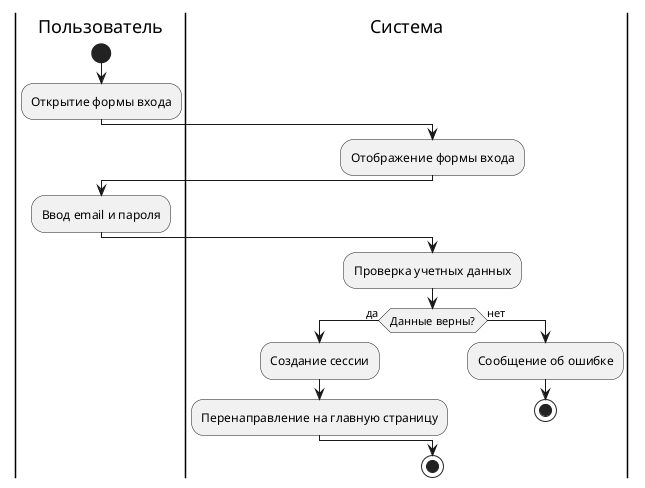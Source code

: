 @startuml
|Пользователь|
start
:Открытие формы входа;

|Система|
:Отображение формы входа;

|Пользователь|
:Ввод email и пароля;

|Система|
:Проверка учетных данных;

if (Данные верны?) then (да)
  :Создание сессии;
  :Перенаправление на главную страницу;
else (нет)
  :Сообщение об ошибке;
  stop
endif

stop
@enduml
